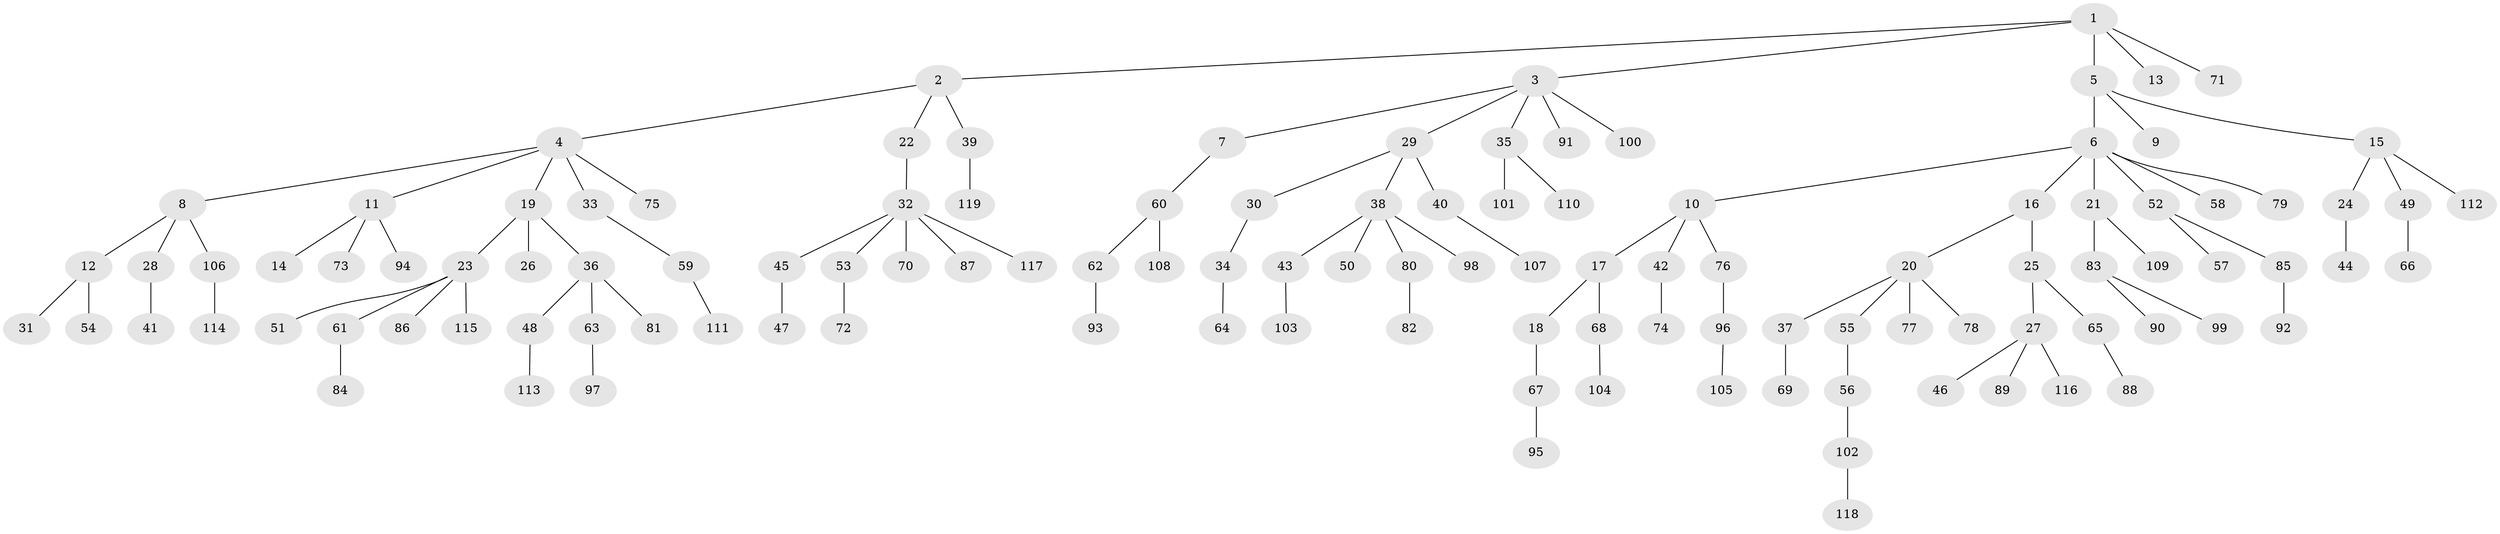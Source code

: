 // coarse degree distribution, {7: 0.012048192771084338, 5: 0.024096385542168676, 6: 0.03614457831325301, 3: 0.08433734939759036, 8: 0.012048192771084338, 2: 0.12048192771084337, 4: 0.08433734939759036, 1: 0.6265060240963856}
// Generated by graph-tools (version 1.1) at 2025/52/02/27/25 19:52:10]
// undirected, 119 vertices, 118 edges
graph export_dot {
graph [start="1"]
  node [color=gray90,style=filled];
  1;
  2;
  3;
  4;
  5;
  6;
  7;
  8;
  9;
  10;
  11;
  12;
  13;
  14;
  15;
  16;
  17;
  18;
  19;
  20;
  21;
  22;
  23;
  24;
  25;
  26;
  27;
  28;
  29;
  30;
  31;
  32;
  33;
  34;
  35;
  36;
  37;
  38;
  39;
  40;
  41;
  42;
  43;
  44;
  45;
  46;
  47;
  48;
  49;
  50;
  51;
  52;
  53;
  54;
  55;
  56;
  57;
  58;
  59;
  60;
  61;
  62;
  63;
  64;
  65;
  66;
  67;
  68;
  69;
  70;
  71;
  72;
  73;
  74;
  75;
  76;
  77;
  78;
  79;
  80;
  81;
  82;
  83;
  84;
  85;
  86;
  87;
  88;
  89;
  90;
  91;
  92;
  93;
  94;
  95;
  96;
  97;
  98;
  99;
  100;
  101;
  102;
  103;
  104;
  105;
  106;
  107;
  108;
  109;
  110;
  111;
  112;
  113;
  114;
  115;
  116;
  117;
  118;
  119;
  1 -- 2;
  1 -- 3;
  1 -- 5;
  1 -- 13;
  1 -- 71;
  2 -- 4;
  2 -- 22;
  2 -- 39;
  3 -- 7;
  3 -- 29;
  3 -- 35;
  3 -- 91;
  3 -- 100;
  4 -- 8;
  4 -- 11;
  4 -- 19;
  4 -- 33;
  4 -- 75;
  5 -- 6;
  5 -- 9;
  5 -- 15;
  6 -- 10;
  6 -- 16;
  6 -- 21;
  6 -- 52;
  6 -- 58;
  6 -- 79;
  7 -- 60;
  8 -- 12;
  8 -- 28;
  8 -- 106;
  10 -- 17;
  10 -- 42;
  10 -- 76;
  11 -- 14;
  11 -- 73;
  11 -- 94;
  12 -- 31;
  12 -- 54;
  15 -- 24;
  15 -- 49;
  15 -- 112;
  16 -- 20;
  16 -- 25;
  17 -- 18;
  17 -- 68;
  18 -- 67;
  19 -- 23;
  19 -- 26;
  19 -- 36;
  20 -- 37;
  20 -- 55;
  20 -- 77;
  20 -- 78;
  21 -- 83;
  21 -- 109;
  22 -- 32;
  23 -- 51;
  23 -- 61;
  23 -- 86;
  23 -- 115;
  24 -- 44;
  25 -- 27;
  25 -- 65;
  27 -- 46;
  27 -- 89;
  27 -- 116;
  28 -- 41;
  29 -- 30;
  29 -- 38;
  29 -- 40;
  30 -- 34;
  32 -- 45;
  32 -- 53;
  32 -- 70;
  32 -- 87;
  32 -- 117;
  33 -- 59;
  34 -- 64;
  35 -- 101;
  35 -- 110;
  36 -- 48;
  36 -- 63;
  36 -- 81;
  37 -- 69;
  38 -- 43;
  38 -- 50;
  38 -- 80;
  38 -- 98;
  39 -- 119;
  40 -- 107;
  42 -- 74;
  43 -- 103;
  45 -- 47;
  48 -- 113;
  49 -- 66;
  52 -- 57;
  52 -- 85;
  53 -- 72;
  55 -- 56;
  56 -- 102;
  59 -- 111;
  60 -- 62;
  60 -- 108;
  61 -- 84;
  62 -- 93;
  63 -- 97;
  65 -- 88;
  67 -- 95;
  68 -- 104;
  76 -- 96;
  80 -- 82;
  83 -- 90;
  83 -- 99;
  85 -- 92;
  96 -- 105;
  102 -- 118;
  106 -- 114;
}

